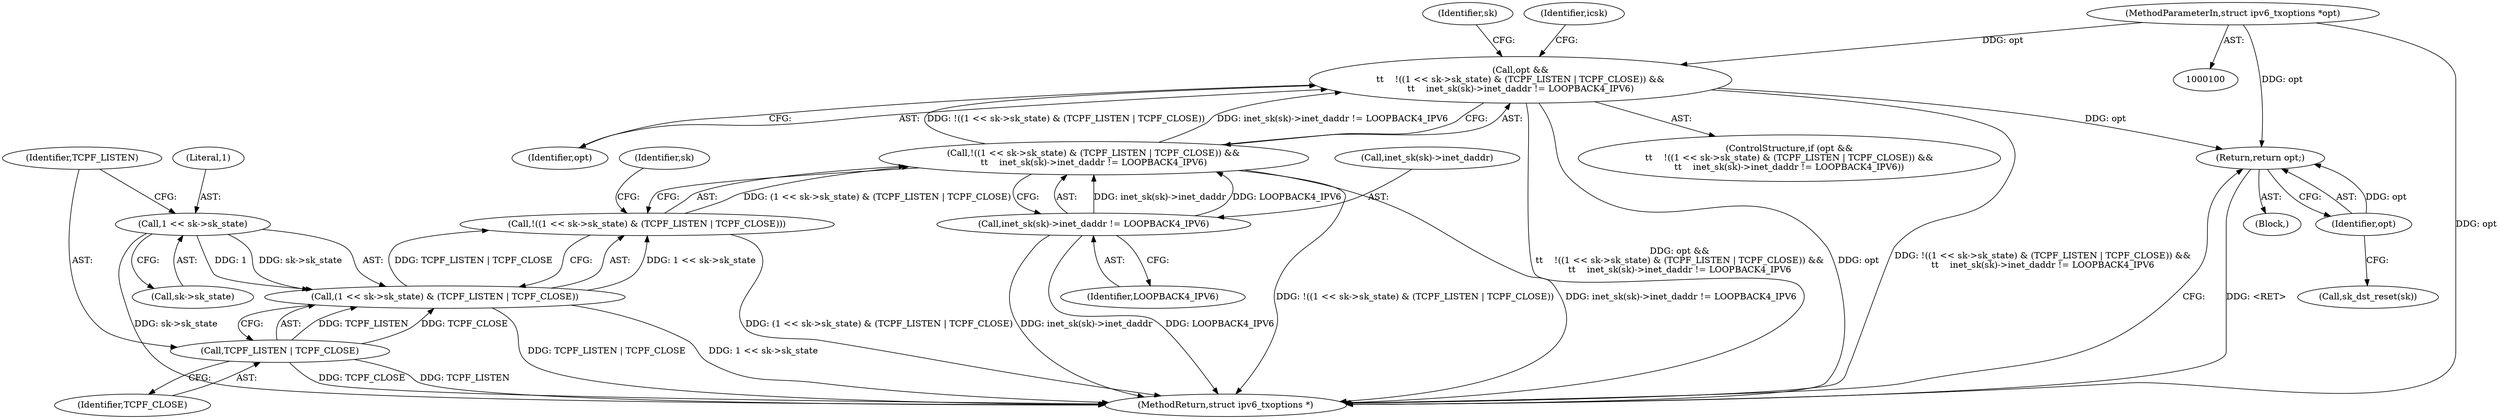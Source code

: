 digraph "0_linux_45f6fad84cc305103b28d73482b344d7f5b76f39_12@pointer" {
"1000154" [label="(Return,return opt;)"];
"1000155" [label="(Identifier,opt)"];
"1000111" [label="(Call,opt &&\n\t\t    !((1 << sk->sk_state) & (TCPF_LISTEN | TCPF_CLOSE)) &&\n\t\t    inet_sk(sk)->inet_daddr != LOOPBACK4_IPV6)"];
"1000102" [label="(MethodParameterIn,struct ipv6_txoptions *opt)"];
"1000113" [label="(Call,!((1 << sk->sk_state) & (TCPF_LISTEN | TCPF_CLOSE)) &&\n\t\t    inet_sk(sk)->inet_daddr != LOOPBACK4_IPV6)"];
"1000114" [label="(Call,!((1 << sk->sk_state) & (TCPF_LISTEN | TCPF_CLOSE)))"];
"1000115" [label="(Call,(1 << sk->sk_state) & (TCPF_LISTEN | TCPF_CLOSE))"];
"1000116" [label="(Call,1 << sk->sk_state)"];
"1000121" [label="(Call,TCPF_LISTEN | TCPF_CLOSE)"];
"1000124" [label="(Call,inet_sk(sk)->inet_daddr != LOOPBACK4_IPV6)"];
"1000116" [label="(Call,1 << sk->sk_state)"];
"1000111" [label="(Call,opt &&\n\t\t    !((1 << sk->sk_state) & (TCPF_LISTEN | TCPF_CLOSE)) &&\n\t\t    inet_sk(sk)->inet_daddr != LOOPBACK4_IPV6)"];
"1000117" [label="(Literal,1)"];
"1000125" [label="(Call,inet_sk(sk)->inet_daddr)"];
"1000102" [label="(MethodParameterIn,struct ipv6_txoptions *opt)"];
"1000114" [label="(Call,!((1 << sk->sk_state) & (TCPF_LISTEN | TCPF_CLOSE)))"];
"1000110" [label="(ControlStructure,if (opt &&\n\t\t    !((1 << sk->sk_state) & (TCPF_LISTEN | TCPF_CLOSE)) &&\n\t\t    inet_sk(sk)->inet_daddr != LOOPBACK4_IPV6))"];
"1000115" [label="(Call,(1 << sk->sk_state) & (TCPF_LISTEN | TCPF_CLOSE))"];
"1000127" [label="(Identifier,sk)"];
"1000124" [label="(Call,inet_sk(sk)->inet_daddr != LOOPBACK4_IPV6)"];
"1000133" [label="(Identifier,icsk)"];
"1000113" [label="(Call,!((1 << sk->sk_state) & (TCPF_LISTEN | TCPF_CLOSE)) &&\n\t\t    inet_sk(sk)->inet_daddr != LOOPBACK4_IPV6)"];
"1000118" [label="(Call,sk->sk_state)"];
"1000123" [label="(Identifier,TCPF_CLOSE)"];
"1000129" [label="(Identifier,LOOPBACK4_IPV6)"];
"1000156" [label="(MethodReturn,struct ipv6_txoptions *)"];
"1000152" [label="(Call,sk_dst_reset(sk))"];
"1000112" [label="(Identifier,opt)"];
"1000155" [label="(Identifier,opt)"];
"1000122" [label="(Identifier,TCPF_LISTEN)"];
"1000103" [label="(Block,)"];
"1000154" [label="(Return,return opt;)"];
"1000153" [label="(Identifier,sk)"];
"1000121" [label="(Call,TCPF_LISTEN | TCPF_CLOSE)"];
"1000154" -> "1000103"  [label="AST: "];
"1000154" -> "1000155"  [label="CFG: "];
"1000155" -> "1000154"  [label="AST: "];
"1000156" -> "1000154"  [label="CFG: "];
"1000154" -> "1000156"  [label="DDG: <RET>"];
"1000155" -> "1000154"  [label="DDG: opt"];
"1000111" -> "1000154"  [label="DDG: opt"];
"1000102" -> "1000154"  [label="DDG: opt"];
"1000155" -> "1000152"  [label="CFG: "];
"1000111" -> "1000110"  [label="AST: "];
"1000111" -> "1000112"  [label="CFG: "];
"1000111" -> "1000113"  [label="CFG: "];
"1000112" -> "1000111"  [label="AST: "];
"1000113" -> "1000111"  [label="AST: "];
"1000133" -> "1000111"  [label="CFG: "];
"1000153" -> "1000111"  [label="CFG: "];
"1000111" -> "1000156"  [label="DDG: opt"];
"1000111" -> "1000156"  [label="DDG: !((1 << sk->sk_state) & (TCPF_LISTEN | TCPF_CLOSE)) &&\n\t\t    inet_sk(sk)->inet_daddr != LOOPBACK4_IPV6"];
"1000111" -> "1000156"  [label="DDG: opt &&\n\t\t    !((1 << sk->sk_state) & (TCPF_LISTEN | TCPF_CLOSE)) &&\n\t\t    inet_sk(sk)->inet_daddr != LOOPBACK4_IPV6"];
"1000102" -> "1000111"  [label="DDG: opt"];
"1000113" -> "1000111"  [label="DDG: !((1 << sk->sk_state) & (TCPF_LISTEN | TCPF_CLOSE))"];
"1000113" -> "1000111"  [label="DDG: inet_sk(sk)->inet_daddr != LOOPBACK4_IPV6"];
"1000102" -> "1000100"  [label="AST: "];
"1000102" -> "1000156"  [label="DDG: opt"];
"1000113" -> "1000114"  [label="CFG: "];
"1000113" -> "1000124"  [label="CFG: "];
"1000114" -> "1000113"  [label="AST: "];
"1000124" -> "1000113"  [label="AST: "];
"1000113" -> "1000156"  [label="DDG: !((1 << sk->sk_state) & (TCPF_LISTEN | TCPF_CLOSE))"];
"1000113" -> "1000156"  [label="DDG: inet_sk(sk)->inet_daddr != LOOPBACK4_IPV6"];
"1000114" -> "1000113"  [label="DDG: (1 << sk->sk_state) & (TCPF_LISTEN | TCPF_CLOSE)"];
"1000124" -> "1000113"  [label="DDG: inet_sk(sk)->inet_daddr"];
"1000124" -> "1000113"  [label="DDG: LOOPBACK4_IPV6"];
"1000114" -> "1000115"  [label="CFG: "];
"1000115" -> "1000114"  [label="AST: "];
"1000127" -> "1000114"  [label="CFG: "];
"1000114" -> "1000156"  [label="DDG: (1 << sk->sk_state) & (TCPF_LISTEN | TCPF_CLOSE)"];
"1000115" -> "1000114"  [label="DDG: 1 << sk->sk_state"];
"1000115" -> "1000114"  [label="DDG: TCPF_LISTEN | TCPF_CLOSE"];
"1000115" -> "1000121"  [label="CFG: "];
"1000116" -> "1000115"  [label="AST: "];
"1000121" -> "1000115"  [label="AST: "];
"1000115" -> "1000156"  [label="DDG: TCPF_LISTEN | TCPF_CLOSE"];
"1000115" -> "1000156"  [label="DDG: 1 << sk->sk_state"];
"1000116" -> "1000115"  [label="DDG: 1"];
"1000116" -> "1000115"  [label="DDG: sk->sk_state"];
"1000121" -> "1000115"  [label="DDG: TCPF_LISTEN"];
"1000121" -> "1000115"  [label="DDG: TCPF_CLOSE"];
"1000116" -> "1000118"  [label="CFG: "];
"1000117" -> "1000116"  [label="AST: "];
"1000118" -> "1000116"  [label="AST: "];
"1000122" -> "1000116"  [label="CFG: "];
"1000116" -> "1000156"  [label="DDG: sk->sk_state"];
"1000121" -> "1000123"  [label="CFG: "];
"1000122" -> "1000121"  [label="AST: "];
"1000123" -> "1000121"  [label="AST: "];
"1000121" -> "1000156"  [label="DDG: TCPF_CLOSE"];
"1000121" -> "1000156"  [label="DDG: TCPF_LISTEN"];
"1000124" -> "1000129"  [label="CFG: "];
"1000125" -> "1000124"  [label="AST: "];
"1000129" -> "1000124"  [label="AST: "];
"1000124" -> "1000156"  [label="DDG: inet_sk(sk)->inet_daddr"];
"1000124" -> "1000156"  [label="DDG: LOOPBACK4_IPV6"];
}
